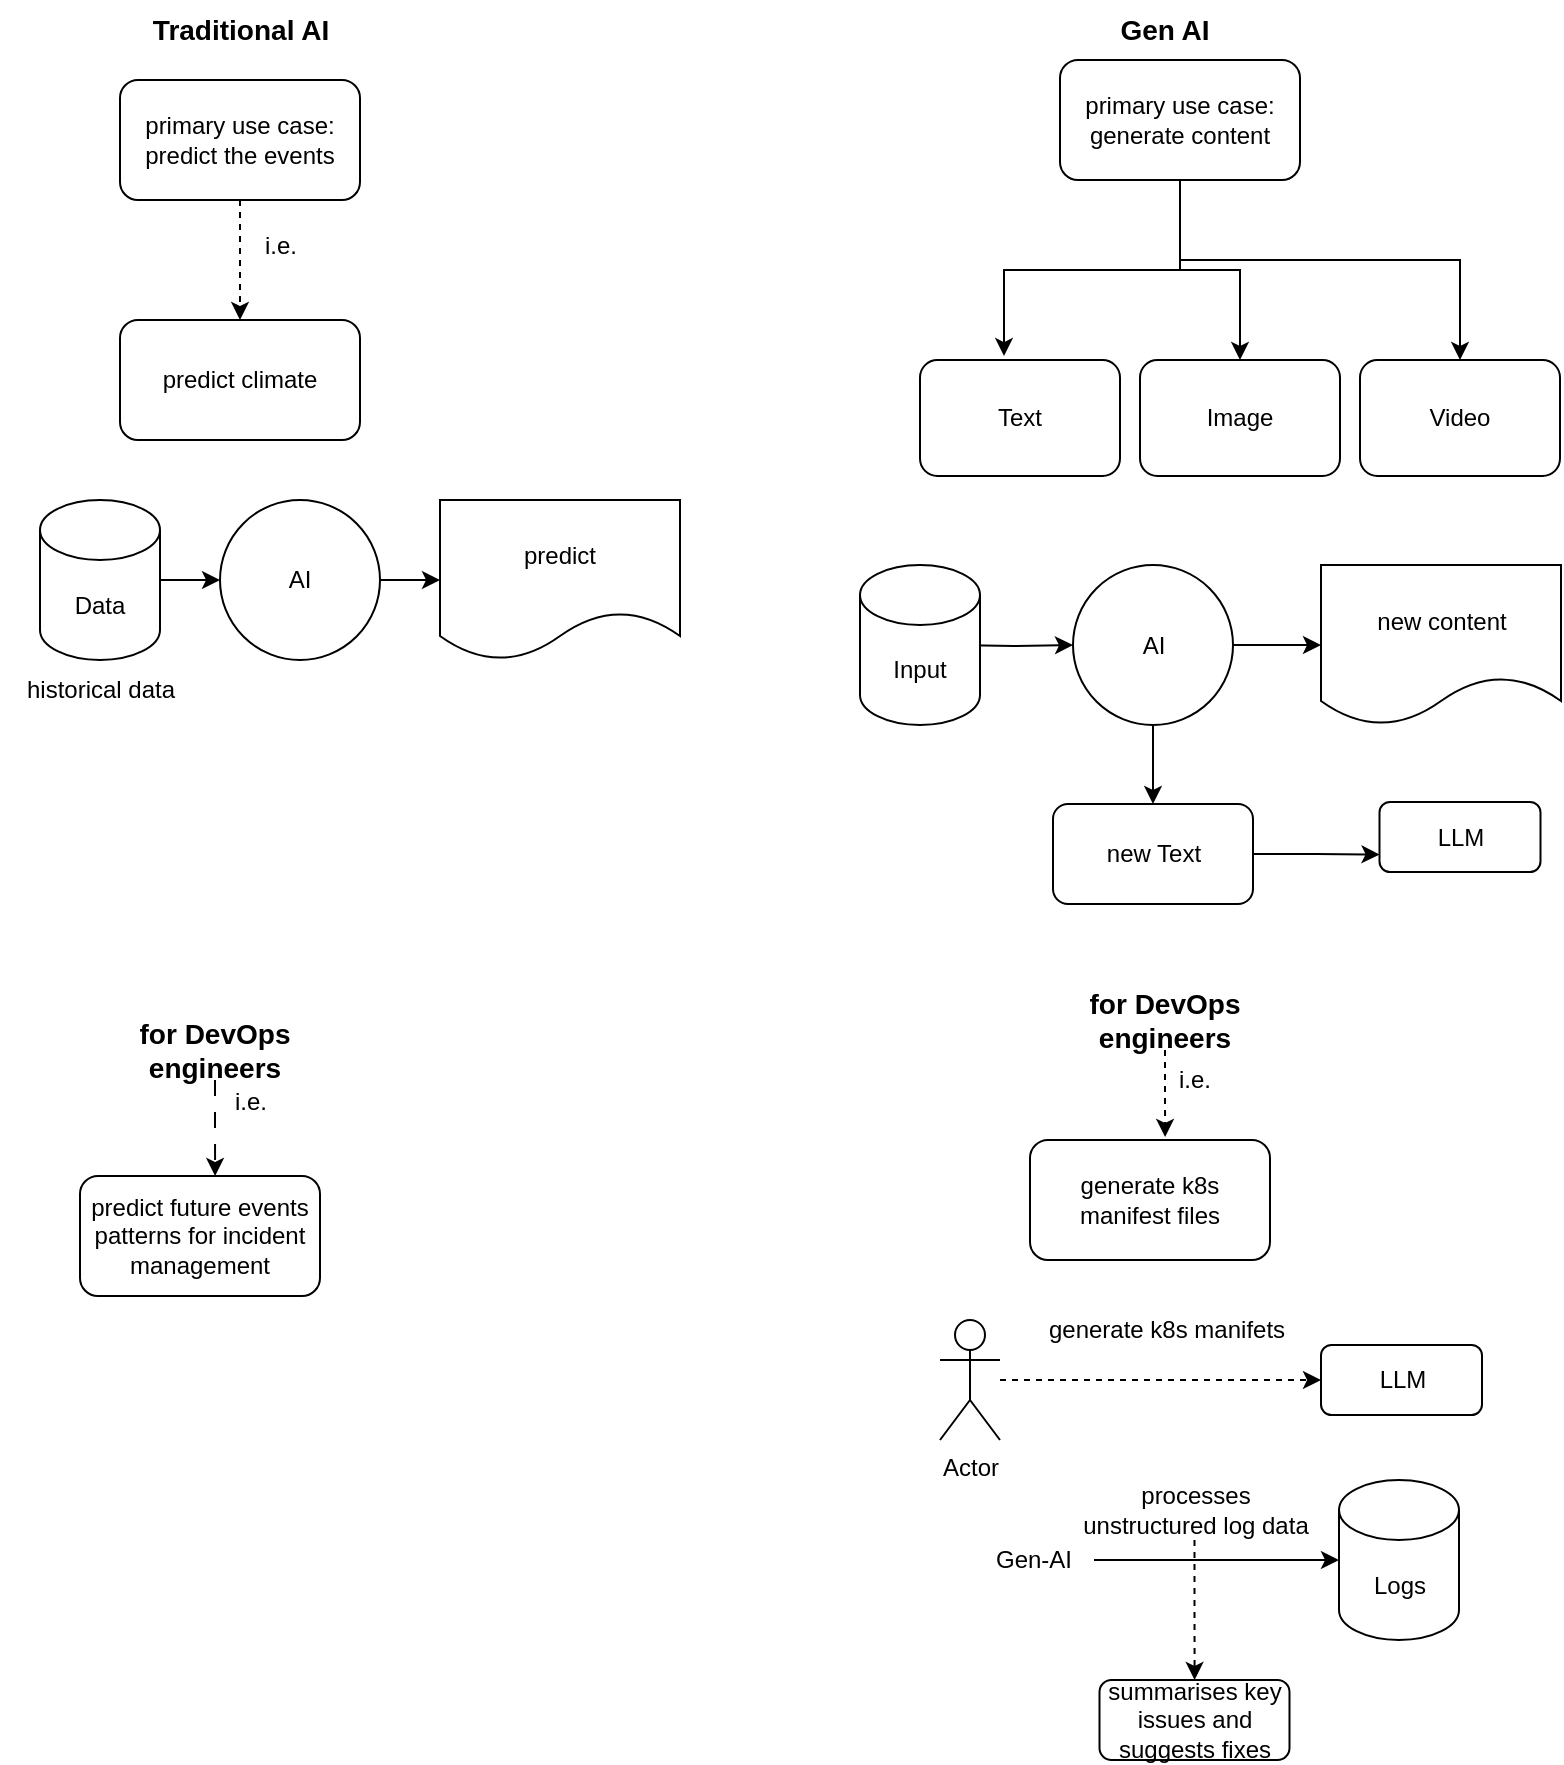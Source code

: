<mxfile version="22.1.21" type="device">
  <diagram name="Page-1" id="30ssDxTompStWFKyIDX0">
    <mxGraphModel dx="1434" dy="907" grid="0" gridSize="10" guides="1" tooltips="1" connect="1" arrows="1" fold="1" page="1" pageScale="1" pageWidth="827" pageHeight="1169" math="0" shadow="0">
      <root>
        <mxCell id="0" />
        <mxCell id="1" parent="0" />
        <mxCell id="gU6pid6gQf3wl-GlLN_w-2" value="&lt;b style=&quot;font-size: 14px;&quot;&gt;Traditional AI&lt;/b&gt;" style="text;html=1;strokeColor=none;fillColor=none;align=center;verticalAlign=middle;whiteSpace=wrap;rounded=0;fontSize=14;" vertex="1" parent="1">
          <mxGeometry x="97.5" y="90" width="105" height="30" as="geometry" />
        </mxCell>
        <mxCell id="gU6pid6gQf3wl-GlLN_w-6" style="edgeStyle=orthogonalEdgeStyle;rounded=0;orthogonalLoop=1;jettySize=auto;html=1;entryX=0.5;entryY=0;entryDx=0;entryDy=0;dashed=1;" edge="1" parent="1" source="gU6pid6gQf3wl-GlLN_w-3" target="gU6pid6gQf3wl-GlLN_w-4">
          <mxGeometry relative="1" as="geometry" />
        </mxCell>
        <mxCell id="gU6pid6gQf3wl-GlLN_w-3" value="primary use case: predict the events" style="rounded=1;whiteSpace=wrap;html=1;" vertex="1" parent="1">
          <mxGeometry x="90" y="130" width="120" height="60" as="geometry" />
        </mxCell>
        <mxCell id="gU6pid6gQf3wl-GlLN_w-4" value="predict climate" style="rounded=1;whiteSpace=wrap;html=1;" vertex="1" parent="1">
          <mxGeometry x="90" y="250" width="120" height="60" as="geometry" />
        </mxCell>
        <mxCell id="gU6pid6gQf3wl-GlLN_w-7" value="i.e." style="text;html=1;align=center;verticalAlign=middle;resizable=0;points=[];autosize=1;strokeColor=none;fillColor=none;" vertex="1" parent="1">
          <mxGeometry x="150" y="198" width="40" height="30" as="geometry" />
        </mxCell>
        <mxCell id="gU6pid6gQf3wl-GlLN_w-14" style="edgeStyle=orthogonalEdgeStyle;rounded=0;orthogonalLoop=1;jettySize=auto;html=1;entryX=0;entryY=0.5;entryDx=0;entryDy=0;" edge="1" parent="1" source="gU6pid6gQf3wl-GlLN_w-9" target="gU6pid6gQf3wl-GlLN_w-13">
          <mxGeometry relative="1" as="geometry" />
        </mxCell>
        <mxCell id="gU6pid6gQf3wl-GlLN_w-9" value="AI" style="ellipse;whiteSpace=wrap;html=1;aspect=fixed;" vertex="1" parent="1">
          <mxGeometry x="140" y="340" width="80" height="80" as="geometry" />
        </mxCell>
        <mxCell id="gU6pid6gQf3wl-GlLN_w-11" style="edgeStyle=orthogonalEdgeStyle;rounded=0;orthogonalLoop=1;jettySize=auto;html=1;entryX=0;entryY=0.5;entryDx=0;entryDy=0;" edge="1" parent="1" source="gU6pid6gQf3wl-GlLN_w-10" target="gU6pid6gQf3wl-GlLN_w-9">
          <mxGeometry relative="1" as="geometry" />
        </mxCell>
        <mxCell id="gU6pid6gQf3wl-GlLN_w-10" value="Data" style="shape=cylinder3;whiteSpace=wrap;html=1;boundedLbl=1;backgroundOutline=1;size=15;" vertex="1" parent="1">
          <mxGeometry x="50" y="340" width="60" height="80" as="geometry" />
        </mxCell>
        <mxCell id="gU6pid6gQf3wl-GlLN_w-13" value="predict" style="shape=document;whiteSpace=wrap;html=1;boundedLbl=1;" vertex="1" parent="1">
          <mxGeometry x="250" y="340" width="120" height="80" as="geometry" />
        </mxCell>
        <mxCell id="gU6pid6gQf3wl-GlLN_w-15" value="historical data" style="text;html=1;align=center;verticalAlign=middle;resizable=0;points=[];autosize=1;strokeColor=none;fillColor=none;" vertex="1" parent="1">
          <mxGeometry x="30" y="420" width="100" height="30" as="geometry" />
        </mxCell>
        <mxCell id="gU6pid6gQf3wl-GlLN_w-19" value="&lt;b style=&quot;font-size: 14px;&quot;&gt;Gen AI&lt;/b&gt;" style="text;html=1;strokeColor=none;fillColor=none;align=center;verticalAlign=middle;whiteSpace=wrap;rounded=0;fontSize=14;" vertex="1" parent="1">
          <mxGeometry x="560" y="90" width="105" height="30" as="geometry" />
        </mxCell>
        <mxCell id="gU6pid6gQf3wl-GlLN_w-20" value="Text" style="rounded=1;whiteSpace=wrap;html=1;" vertex="1" parent="1">
          <mxGeometry x="490" y="270" width="100" height="58" as="geometry" />
        </mxCell>
        <mxCell id="gU6pid6gQf3wl-GlLN_w-21" value="Image" style="rounded=1;whiteSpace=wrap;html=1;" vertex="1" parent="1">
          <mxGeometry x="600" y="270" width="100" height="58" as="geometry" />
        </mxCell>
        <mxCell id="gU6pid6gQf3wl-GlLN_w-22" value="Video" style="rounded=1;whiteSpace=wrap;html=1;" vertex="1" parent="1">
          <mxGeometry x="710" y="270" width="100" height="58" as="geometry" />
        </mxCell>
        <mxCell id="gU6pid6gQf3wl-GlLN_w-31" style="edgeStyle=orthogonalEdgeStyle;rounded=0;orthogonalLoop=1;jettySize=auto;html=1;entryX=0.5;entryY=0;entryDx=0;entryDy=0;" edge="1" parent="1" source="gU6pid6gQf3wl-GlLN_w-28" target="gU6pid6gQf3wl-GlLN_w-21">
          <mxGeometry relative="1" as="geometry" />
        </mxCell>
        <mxCell id="gU6pid6gQf3wl-GlLN_w-32" style="edgeStyle=orthogonalEdgeStyle;rounded=0;orthogonalLoop=1;jettySize=auto;html=1;entryX=0.5;entryY=0;entryDx=0;entryDy=0;" edge="1" parent="1" source="gU6pid6gQf3wl-GlLN_w-28" target="gU6pid6gQf3wl-GlLN_w-22">
          <mxGeometry relative="1" as="geometry">
            <Array as="points">
              <mxPoint x="620" y="220" />
              <mxPoint x="760" y="220" />
            </Array>
          </mxGeometry>
        </mxCell>
        <mxCell id="gU6pid6gQf3wl-GlLN_w-28" value="primary use case: generate content" style="rounded=1;whiteSpace=wrap;html=1;" vertex="1" parent="1">
          <mxGeometry x="560" y="120" width="120" height="60" as="geometry" />
        </mxCell>
        <mxCell id="gU6pid6gQf3wl-GlLN_w-30" style="edgeStyle=orthogonalEdgeStyle;rounded=0;orthogonalLoop=1;jettySize=auto;html=1;entryX=0.42;entryY=-0.034;entryDx=0;entryDy=0;entryPerimeter=0;" edge="1" parent="1" source="gU6pid6gQf3wl-GlLN_w-28" target="gU6pid6gQf3wl-GlLN_w-20">
          <mxGeometry relative="1" as="geometry" />
        </mxCell>
        <mxCell id="gU6pid6gQf3wl-GlLN_w-33" style="edgeStyle=orthogonalEdgeStyle;rounded=0;orthogonalLoop=1;jettySize=auto;html=1;entryX=0;entryY=0.5;entryDx=0;entryDy=0;" edge="1" parent="1" source="gU6pid6gQf3wl-GlLN_w-34" target="gU6pid6gQf3wl-GlLN_w-36">
          <mxGeometry relative="1" as="geometry" />
        </mxCell>
        <mxCell id="gU6pid6gQf3wl-GlLN_w-40" style="edgeStyle=orthogonalEdgeStyle;rounded=0;orthogonalLoop=1;jettySize=auto;html=1;entryX=0.5;entryY=0;entryDx=0;entryDy=0;" edge="1" parent="1" source="gU6pid6gQf3wl-GlLN_w-34" target="gU6pid6gQf3wl-GlLN_w-38">
          <mxGeometry relative="1" as="geometry" />
        </mxCell>
        <mxCell id="gU6pid6gQf3wl-GlLN_w-34" value="AI" style="ellipse;whiteSpace=wrap;html=1;aspect=fixed;" vertex="1" parent="1">
          <mxGeometry x="566.5" y="372.5" width="80" height="80" as="geometry" />
        </mxCell>
        <mxCell id="gU6pid6gQf3wl-GlLN_w-35" style="edgeStyle=orthogonalEdgeStyle;rounded=0;orthogonalLoop=1;jettySize=auto;html=1;entryX=0;entryY=0.5;entryDx=0;entryDy=0;" edge="1" parent="1" target="gU6pid6gQf3wl-GlLN_w-34">
          <mxGeometry relative="1" as="geometry">
            <mxPoint x="506.5" y="412.5" as="sourcePoint" />
          </mxGeometry>
        </mxCell>
        <mxCell id="gU6pid6gQf3wl-GlLN_w-36" value="new content" style="shape=document;whiteSpace=wrap;html=1;boundedLbl=1;" vertex="1" parent="1">
          <mxGeometry x="690.5" y="372.5" width="120" height="80" as="geometry" />
        </mxCell>
        <mxCell id="gU6pid6gQf3wl-GlLN_w-37" value="Input" style="shape=cylinder3;whiteSpace=wrap;html=1;boundedLbl=1;backgroundOutline=1;size=15;" vertex="1" parent="1">
          <mxGeometry x="460" y="372.5" width="60" height="80" as="geometry" />
        </mxCell>
        <mxCell id="gU6pid6gQf3wl-GlLN_w-42" style="edgeStyle=orthogonalEdgeStyle;rounded=0;orthogonalLoop=1;jettySize=auto;html=1;entryX=0;entryY=0.75;entryDx=0;entryDy=0;" edge="1" parent="1" source="gU6pid6gQf3wl-GlLN_w-38" target="gU6pid6gQf3wl-GlLN_w-41">
          <mxGeometry relative="1" as="geometry" />
        </mxCell>
        <mxCell id="gU6pid6gQf3wl-GlLN_w-38" value="new Text" style="rounded=1;whiteSpace=wrap;html=1;" vertex="1" parent="1">
          <mxGeometry x="556.5" y="492" width="100" height="50" as="geometry" />
        </mxCell>
        <mxCell id="gU6pid6gQf3wl-GlLN_w-41" value="LLM" style="rounded=1;whiteSpace=wrap;html=1;" vertex="1" parent="1">
          <mxGeometry x="719.75" y="491" width="80.5" height="35" as="geometry" />
        </mxCell>
        <mxCell id="gU6pid6gQf3wl-GlLN_w-43" value="&lt;b&gt;for DevOps engineers&lt;/b&gt;" style="text;html=1;strokeColor=none;fillColor=none;align=center;verticalAlign=middle;whiteSpace=wrap;rounded=0;fontSize=14;" vertex="1" parent="1">
          <mxGeometry x="85" y="600" width="105" height="30" as="geometry" />
        </mxCell>
        <mxCell id="gU6pid6gQf3wl-GlLN_w-44" value="predict future events patterns for incident management" style="rounded=1;whiteSpace=wrap;html=1;" vertex="1" parent="1">
          <mxGeometry x="70" y="678" width="120" height="60" as="geometry" />
        </mxCell>
        <mxCell id="gU6pid6gQf3wl-GlLN_w-45" style="edgeStyle=orthogonalEdgeStyle;rounded=0;orthogonalLoop=1;jettySize=auto;html=1;entryX=0.563;entryY=0;entryDx=0;entryDy=0;entryPerimeter=0;dashed=1;dashPattern=8 8;" edge="1" parent="1" source="gU6pid6gQf3wl-GlLN_w-43" target="gU6pid6gQf3wl-GlLN_w-44">
          <mxGeometry relative="1" as="geometry" />
        </mxCell>
        <mxCell id="gU6pid6gQf3wl-GlLN_w-46" value="i.e." style="text;html=1;align=center;verticalAlign=middle;resizable=0;points=[];autosize=1;strokeColor=none;fillColor=none;" vertex="1" parent="1">
          <mxGeometry x="135" y="626" width="40" height="30" as="geometry" />
        </mxCell>
        <mxCell id="gU6pid6gQf3wl-GlLN_w-47" value="&lt;b&gt;for DevOps engineers&lt;/b&gt;" style="text;html=1;strokeColor=none;fillColor=none;align=center;verticalAlign=middle;whiteSpace=wrap;rounded=0;fontSize=14;" vertex="1" parent="1">
          <mxGeometry x="560" y="585" width="105" height="30" as="geometry" />
        </mxCell>
        <mxCell id="gU6pid6gQf3wl-GlLN_w-48" value="generate k8s manifest files" style="rounded=1;whiteSpace=wrap;html=1;" vertex="1" parent="1">
          <mxGeometry x="545" y="660" width="120" height="60" as="geometry" />
        </mxCell>
        <mxCell id="gU6pid6gQf3wl-GlLN_w-49" style="edgeStyle=orthogonalEdgeStyle;rounded=0;orthogonalLoop=1;jettySize=auto;html=1;entryX=0.563;entryY=-0.025;entryDx=0;entryDy=0;entryPerimeter=0;dashed=1;" edge="1" parent="1" source="gU6pid6gQf3wl-GlLN_w-47" target="gU6pid6gQf3wl-GlLN_w-48">
          <mxGeometry relative="1" as="geometry" />
        </mxCell>
        <mxCell id="gU6pid6gQf3wl-GlLN_w-50" value="LLM" style="rounded=1;whiteSpace=wrap;html=1;" vertex="1" parent="1">
          <mxGeometry x="690.5" y="762.5" width="80.5" height="35" as="geometry" />
        </mxCell>
        <mxCell id="gU6pid6gQf3wl-GlLN_w-58" style="edgeStyle=orthogonalEdgeStyle;rounded=0;orthogonalLoop=1;jettySize=auto;html=1;entryX=0;entryY=0.5;entryDx=0;entryDy=0;dashed=1;" edge="1" parent="1" source="gU6pid6gQf3wl-GlLN_w-51" target="gU6pid6gQf3wl-GlLN_w-50">
          <mxGeometry relative="1" as="geometry" />
        </mxCell>
        <mxCell id="gU6pid6gQf3wl-GlLN_w-51" value="Actor" style="shape=umlActor;verticalLabelPosition=bottom;verticalAlign=top;html=1;outlineConnect=0;" vertex="1" parent="1">
          <mxGeometry x="500" y="750" width="30" height="60" as="geometry" />
        </mxCell>
        <mxCell id="gU6pid6gQf3wl-GlLN_w-55" value="generate k8s manifets" style="text;html=1;align=center;verticalAlign=middle;resizable=0;points=[];autosize=1;strokeColor=none;fillColor=none;" vertex="1" parent="1">
          <mxGeometry x="542.5" y="740" width="140" height="30" as="geometry" />
        </mxCell>
        <mxCell id="gU6pid6gQf3wl-GlLN_w-59" value="i.e." style="text;html=1;align=center;verticalAlign=middle;resizable=0;points=[];autosize=1;strokeColor=none;fillColor=none;" vertex="1" parent="1">
          <mxGeometry x="606.5" y="615" width="40" height="30" as="geometry" />
        </mxCell>
        <mxCell id="gU6pid6gQf3wl-GlLN_w-60" value="Logs" style="shape=cylinder3;whiteSpace=wrap;html=1;boundedLbl=1;backgroundOutline=1;size=15;" vertex="1" parent="1">
          <mxGeometry x="699.5" y="830" width="60" height="80" as="geometry" />
        </mxCell>
        <mxCell id="gU6pid6gQf3wl-GlLN_w-61" value="Gen-AI" style="text;html=1;strokeColor=none;fillColor=none;align=center;verticalAlign=middle;whiteSpace=wrap;rounded=0;" vertex="1" parent="1">
          <mxGeometry x="517" y="855" width="60" height="30" as="geometry" />
        </mxCell>
        <mxCell id="gU6pid6gQf3wl-GlLN_w-62" style="edgeStyle=orthogonalEdgeStyle;rounded=0;orthogonalLoop=1;jettySize=auto;html=1;entryX=0;entryY=0.5;entryDx=0;entryDy=0;entryPerimeter=0;" edge="1" parent="1" source="gU6pid6gQf3wl-GlLN_w-61" target="gU6pid6gQf3wl-GlLN_w-60">
          <mxGeometry relative="1" as="geometry" />
        </mxCell>
        <mxCell id="gU6pid6gQf3wl-GlLN_w-67" style="edgeStyle=orthogonalEdgeStyle;rounded=0;orthogonalLoop=1;jettySize=auto;html=1;dashed=1;" edge="1" parent="1" source="gU6pid6gQf3wl-GlLN_w-63" target="gU6pid6gQf3wl-GlLN_w-64">
          <mxGeometry relative="1" as="geometry" />
        </mxCell>
        <mxCell id="gU6pid6gQf3wl-GlLN_w-63" value="processes unstructured log data" style="text;html=1;strokeColor=none;fillColor=none;align=center;verticalAlign=middle;whiteSpace=wrap;rounded=0;" vertex="1" parent="1">
          <mxGeometry x="568.5" y="830" width="117.5" height="30" as="geometry" />
        </mxCell>
        <mxCell id="gU6pid6gQf3wl-GlLN_w-64" value="summarises key issues and suggests fixes" style="rounded=1;whiteSpace=wrap;html=1;" vertex="1" parent="1">
          <mxGeometry x="579.75" y="930" width="95" height="40" as="geometry" />
        </mxCell>
      </root>
    </mxGraphModel>
  </diagram>
</mxfile>

